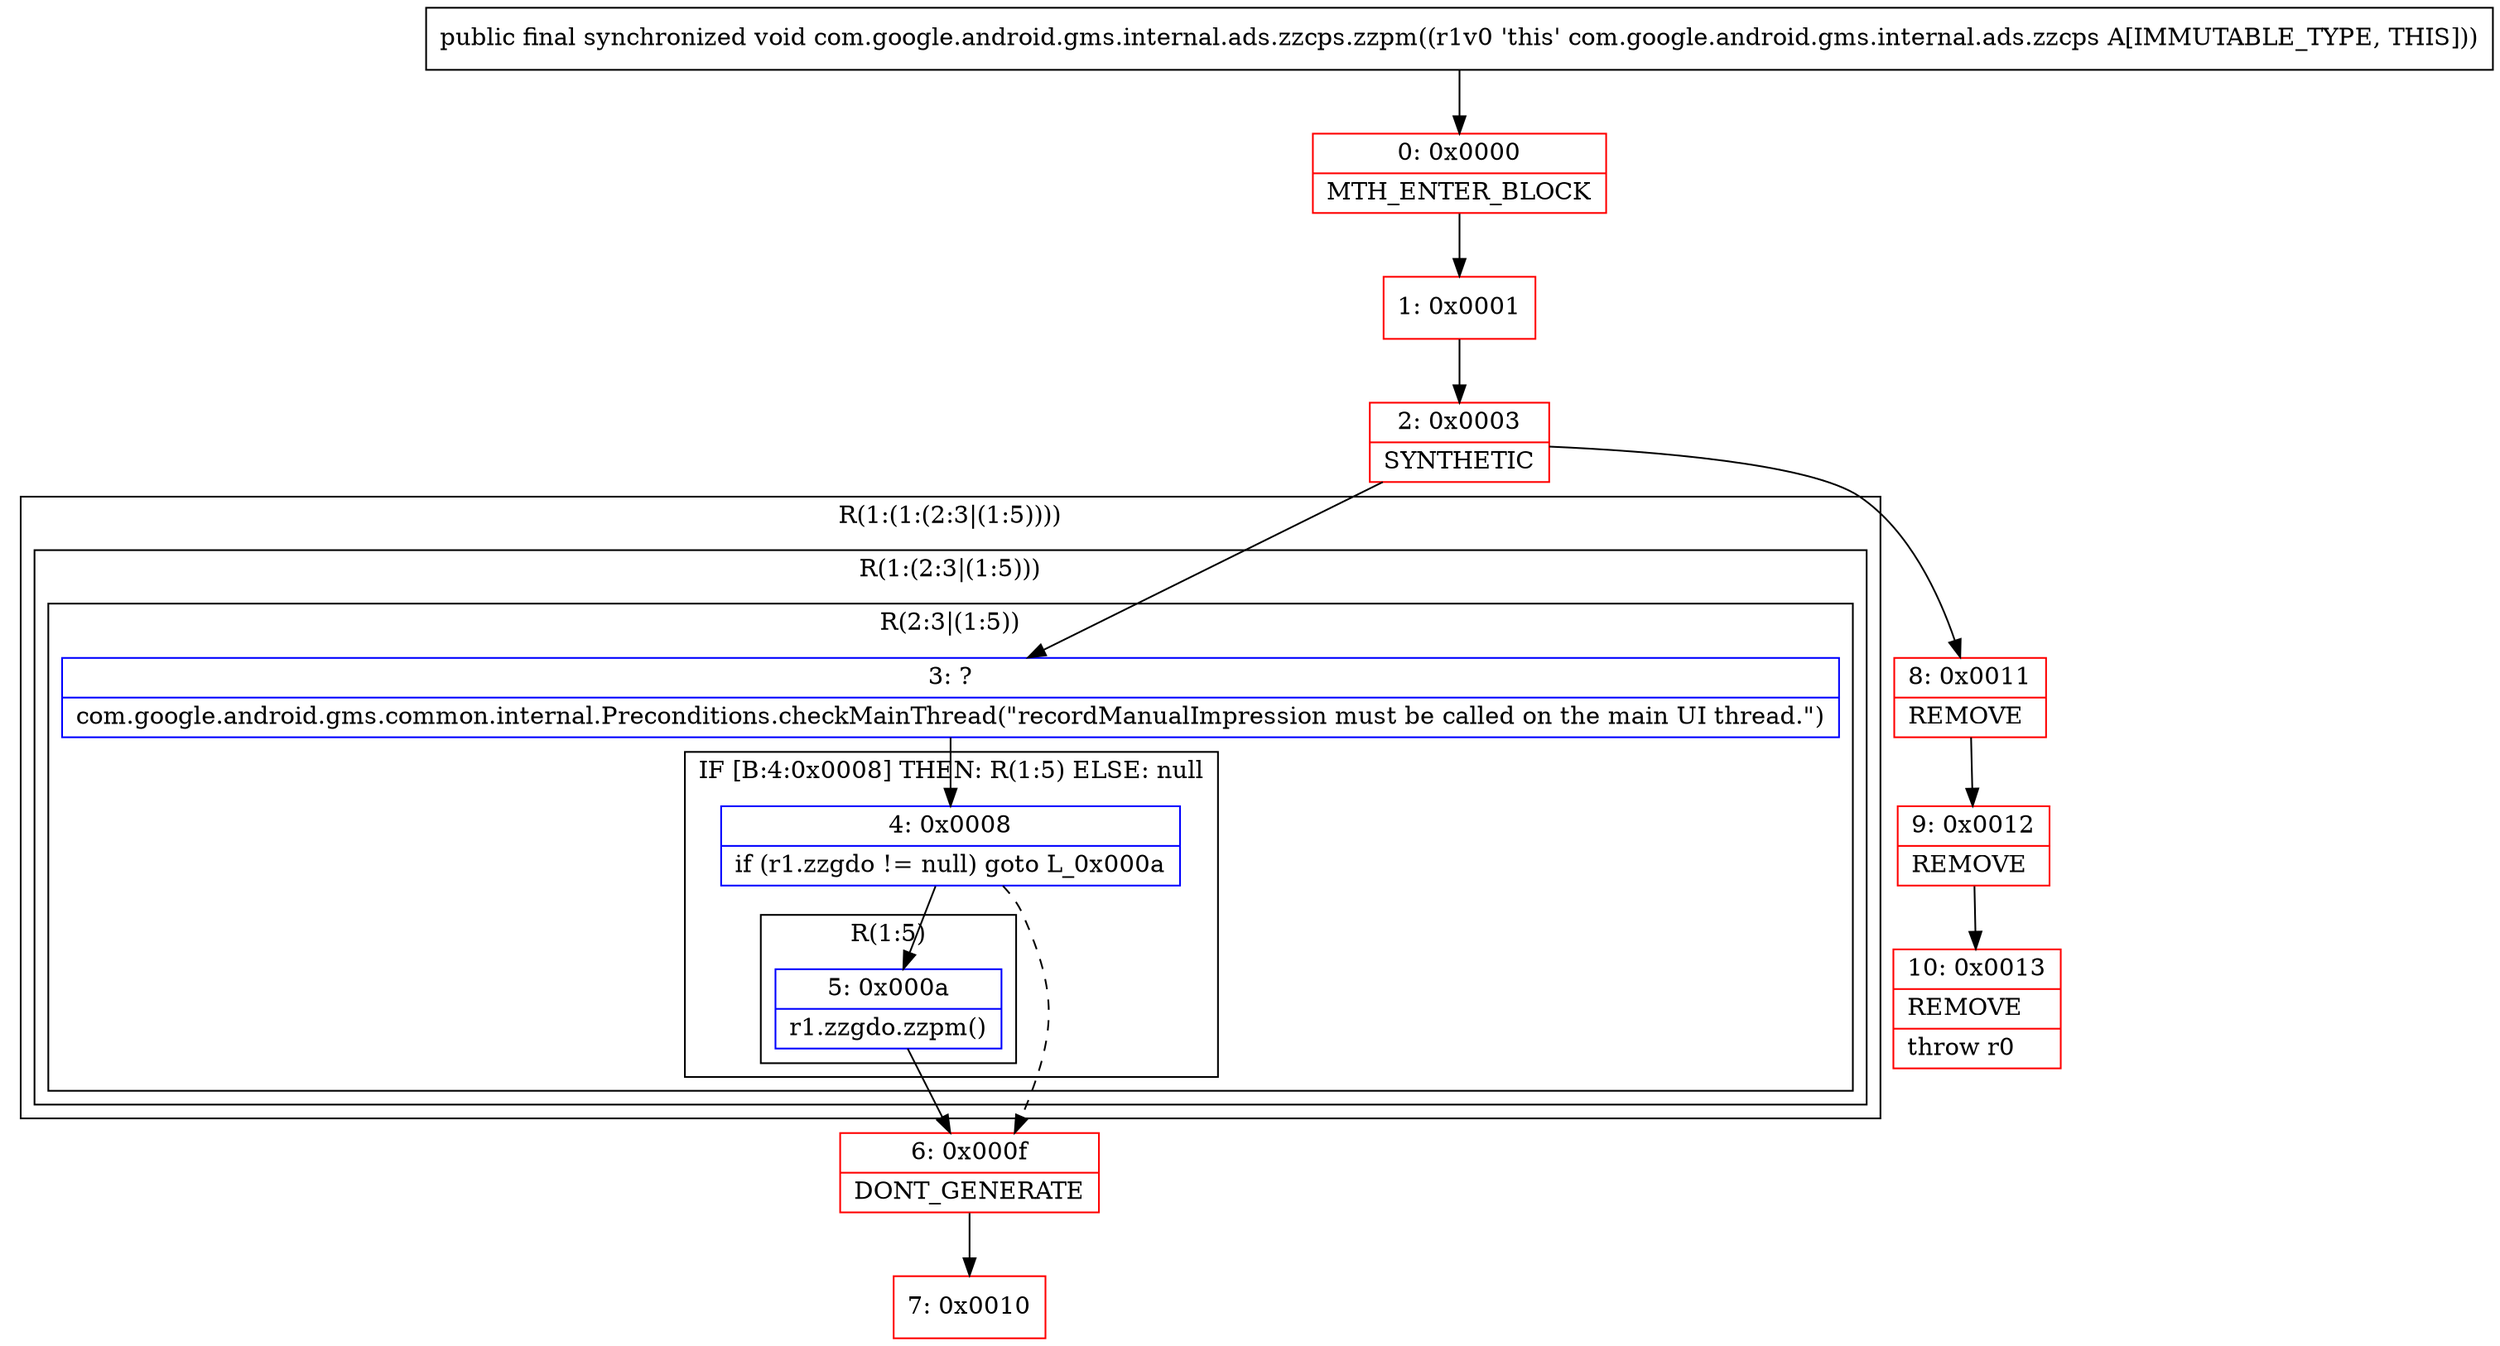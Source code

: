 digraph "CFG forcom.google.android.gms.internal.ads.zzcps.zzpm()V" {
subgraph cluster_Region_737776827 {
label = "R(1:(1:(2:3|(1:5))))";
node [shape=record,color=blue];
subgraph cluster_Region_121994048 {
label = "R(1:(2:3|(1:5)))";
node [shape=record,color=blue];
subgraph cluster_Region_375674467 {
label = "R(2:3|(1:5))";
node [shape=record,color=blue];
Node_3 [shape=record,label="{3\:\ ?|com.google.android.gms.common.internal.Preconditions.checkMainThread(\"recordManualImpression must be called on the main UI thread.\")\l}"];
subgraph cluster_IfRegion_1916318950 {
label = "IF [B:4:0x0008] THEN: R(1:5) ELSE: null";
node [shape=record,color=blue];
Node_4 [shape=record,label="{4\:\ 0x0008|if (r1.zzgdo != null) goto L_0x000a\l}"];
subgraph cluster_Region_360950358 {
label = "R(1:5)";
node [shape=record,color=blue];
Node_5 [shape=record,label="{5\:\ 0x000a|r1.zzgdo.zzpm()\l}"];
}
}
}
}
}
Node_0 [shape=record,color=red,label="{0\:\ 0x0000|MTH_ENTER_BLOCK\l}"];
Node_1 [shape=record,color=red,label="{1\:\ 0x0001}"];
Node_2 [shape=record,color=red,label="{2\:\ 0x0003|SYNTHETIC\l}"];
Node_6 [shape=record,color=red,label="{6\:\ 0x000f|DONT_GENERATE\l}"];
Node_7 [shape=record,color=red,label="{7\:\ 0x0010}"];
Node_8 [shape=record,color=red,label="{8\:\ 0x0011|REMOVE\l}"];
Node_9 [shape=record,color=red,label="{9\:\ 0x0012|REMOVE\l}"];
Node_10 [shape=record,color=red,label="{10\:\ 0x0013|REMOVE\l|throw r0\l}"];
MethodNode[shape=record,label="{public final synchronized void com.google.android.gms.internal.ads.zzcps.zzpm((r1v0 'this' com.google.android.gms.internal.ads.zzcps A[IMMUTABLE_TYPE, THIS])) }"];
MethodNode -> Node_0;
Node_3 -> Node_4;
Node_4 -> Node_5;
Node_4 -> Node_6[style=dashed];
Node_5 -> Node_6;
Node_0 -> Node_1;
Node_1 -> Node_2;
Node_2 -> Node_3;
Node_2 -> Node_8;
Node_6 -> Node_7;
Node_8 -> Node_9;
Node_9 -> Node_10;
}

